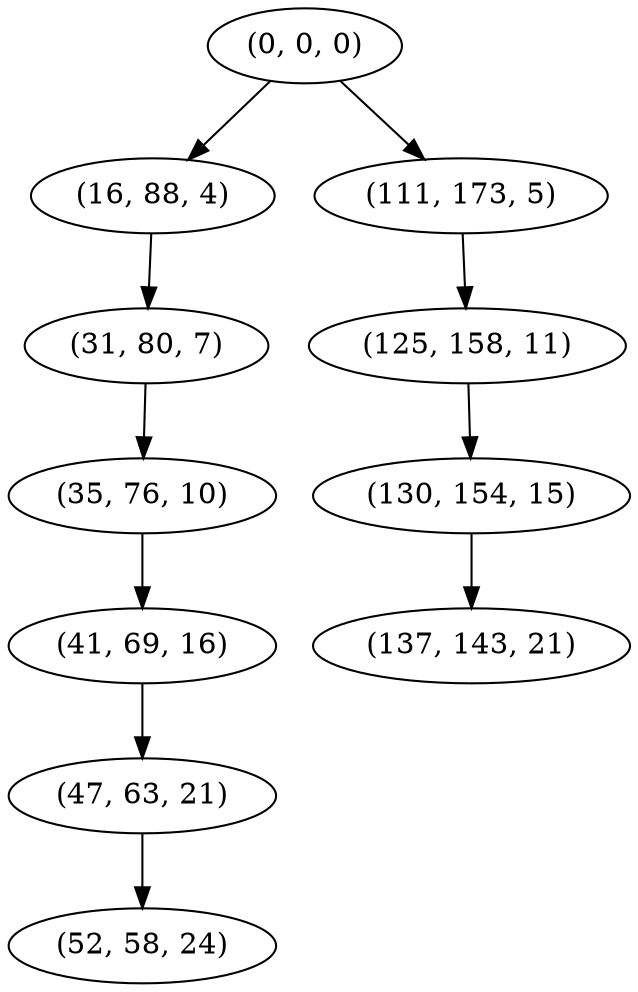 digraph tree {
    "(0, 0, 0)";
    "(16, 88, 4)";
    "(31, 80, 7)";
    "(35, 76, 10)";
    "(41, 69, 16)";
    "(47, 63, 21)";
    "(52, 58, 24)";
    "(111, 173, 5)";
    "(125, 158, 11)";
    "(130, 154, 15)";
    "(137, 143, 21)";
    "(0, 0, 0)" -> "(16, 88, 4)";
    "(0, 0, 0)" -> "(111, 173, 5)";
    "(16, 88, 4)" -> "(31, 80, 7)";
    "(31, 80, 7)" -> "(35, 76, 10)";
    "(35, 76, 10)" -> "(41, 69, 16)";
    "(41, 69, 16)" -> "(47, 63, 21)";
    "(47, 63, 21)" -> "(52, 58, 24)";
    "(111, 173, 5)" -> "(125, 158, 11)";
    "(125, 158, 11)" -> "(130, 154, 15)";
    "(130, 154, 15)" -> "(137, 143, 21)";
}
